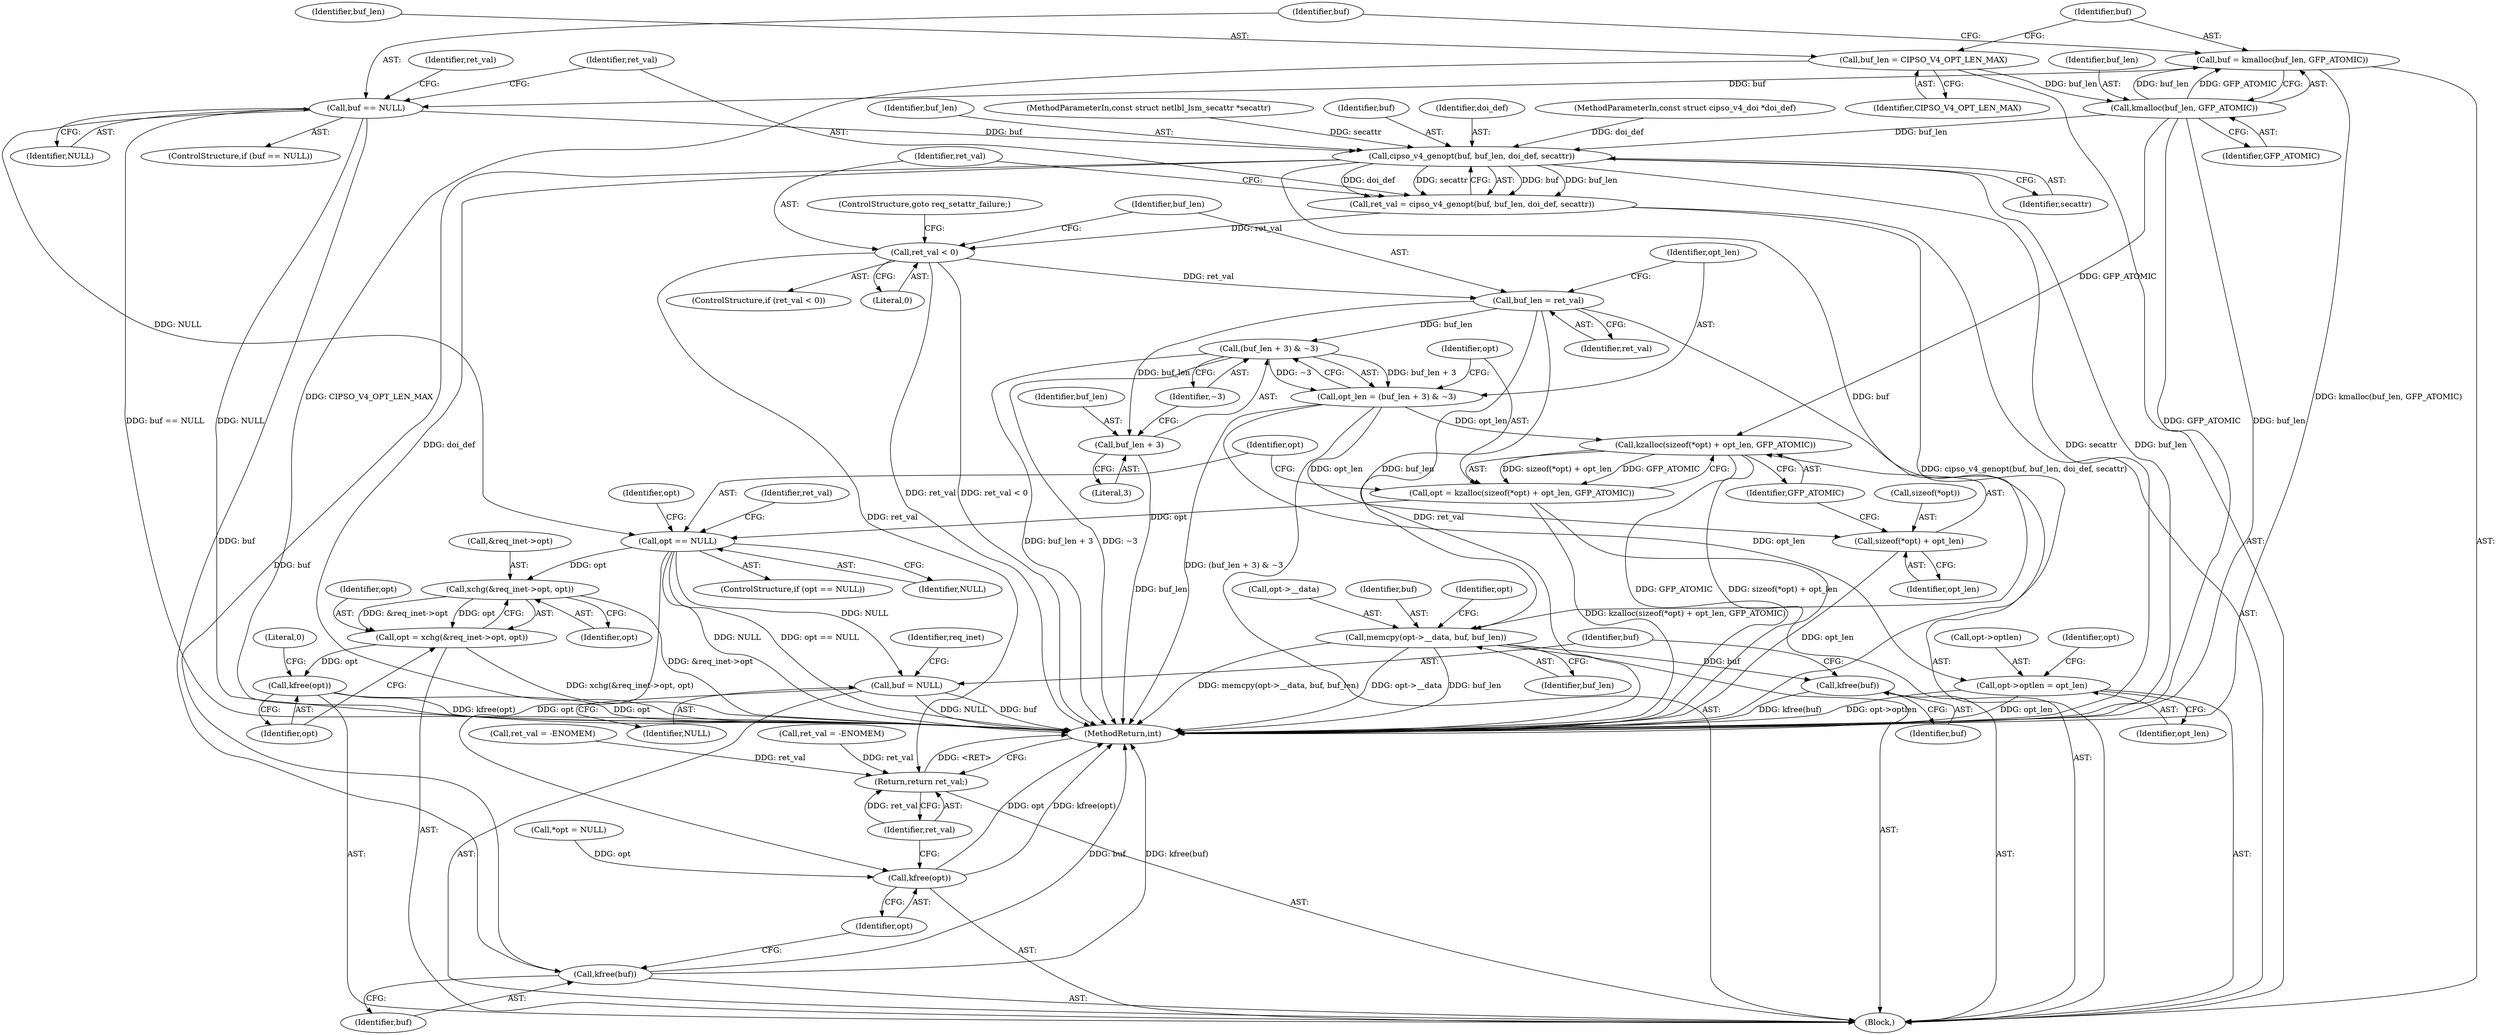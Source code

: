 digraph "0_linux_f6d8bd051c391c1c0458a30b2a7abcd939329259_7@API" {
"1000126" [label="(Call,buf = kmalloc(buf_len, GFP_ATOMIC))"];
"1000128" [label="(Call,kmalloc(buf_len, GFP_ATOMIC))"];
"1000123" [label="(Call,buf_len = CIPSO_V4_OPT_LEN_MAX)"];
"1000132" [label="(Call,buf == NULL)"];
"1000143" [label="(Call,cipso_v4_genopt(buf, buf_len, doi_def, secattr))"];
"1000141" [label="(Call,ret_val = cipso_v4_genopt(buf, buf_len, doi_def, secattr))"];
"1000149" [label="(Call,ret_val < 0)"];
"1000153" [label="(Call,buf_len = ret_val)"];
"1000158" [label="(Call,(buf_len + 3) & ~3)"];
"1000156" [label="(Call,opt_len = (buf_len + 3) & ~3)"];
"1000165" [label="(Call,kzalloc(sizeof(*opt) + opt_len, GFP_ATOMIC))"];
"1000163" [label="(Call,opt = kzalloc(sizeof(*opt) + opt_len, GFP_ATOMIC))"];
"1000173" [label="(Call,opt == NULL)"];
"1000201" [label="(Call,buf = NULL)"];
"1000210" [label="(Call,xchg(&req_inet->opt, opt))"];
"1000208" [label="(Call,opt = xchg(&req_inet->opt, opt))"];
"1000216" [label="(Call,kfree(opt))"];
"1000223" [label="(Call,kfree(opt))"];
"1000166" [label="(Call,sizeof(*opt) + opt_len)"];
"1000188" [label="(Call,opt->optlen = opt_len)"];
"1000159" [label="(Call,buf_len + 3)"];
"1000182" [label="(Call,memcpy(opt->__data, buf, buf_len))"];
"1000199" [label="(Call,kfree(buf))"];
"1000225" [label="(Return,return ret_val;)"];
"1000221" [label="(Call,kfree(buf))"];
"1000128" [label="(Call,kmalloc(buf_len, GFP_ATOMIC))"];
"1000146" [label="(Identifier,doi_def)"];
"1000175" [label="(Identifier,NULL)"];
"1000178" [label="(Identifier,ret_val)"];
"1000161" [label="(Literal,3)"];
"1000226" [label="(Identifier,ret_val)"];
"1000227" [label="(MethodReturn,int)"];
"1000154" [label="(Identifier,buf_len)"];
"1000217" [label="(Identifier,opt)"];
"1000224" [label="(Identifier,opt)"];
"1000126" [label="(Call,buf = kmalloc(buf_len, GFP_ATOMIC))"];
"1000177" [label="(Call,ret_val = -ENOMEM)"];
"1000127" [label="(Identifier,buf)"];
"1000136" [label="(Call,ret_val = -ENOMEM)"];
"1000186" [label="(Identifier,buf)"];
"1000171" [label="(Identifier,GFP_ATOMIC)"];
"1000203" [label="(Identifier,NULL)"];
"1000155" [label="(Identifier,ret_val)"];
"1000104" [label="(MethodParameterIn,const struct cipso_v4_doi *doi_def)"];
"1000156" [label="(Call,opt_len = (buf_len + 3) & ~3)"];
"1000145" [label="(Identifier,buf_len)"];
"1000137" [label="(Identifier,ret_val)"];
"1000201" [label="(Call,buf = NULL)"];
"1000187" [label="(Identifier,buf_len)"];
"1000202" [label="(Identifier,buf)"];
"1000173" [label="(Call,opt == NULL)"];
"1000149" [label="(Call,ret_val < 0)"];
"1000119" [label="(Call,*opt = NULL)"];
"1000172" [label="(ControlStructure,if (opt == NULL))"];
"1000123" [label="(Call,buf_len = CIPSO_V4_OPT_LEN_MAX)"];
"1000209" [label="(Identifier,opt)"];
"1000141" [label="(Call,ret_val = cipso_v4_genopt(buf, buf_len, doi_def, secattr))"];
"1000182" [label="(Call,memcpy(opt->__data, buf, buf_len))"];
"1000163" [label="(Call,opt = kzalloc(sizeof(*opt) + opt_len, GFP_ATOMIC))"];
"1000200" [label="(Identifier,buf)"];
"1000225" [label="(Return,return ret_val;)"];
"1000157" [label="(Identifier,opt_len)"];
"1000131" [label="(ControlStructure,if (buf == NULL))"];
"1000162" [label="(Identifier,~3)"];
"1000210" [label="(Call,xchg(&req_inet->opt, opt))"];
"1000190" [label="(Identifier,opt)"];
"1000148" [label="(ControlStructure,if (ret_val < 0))"];
"1000166" [label="(Call,sizeof(*opt) + opt_len)"];
"1000160" [label="(Identifier,buf_len)"];
"1000129" [label="(Identifier,buf_len)"];
"1000152" [label="(ControlStructure,goto req_setattr_failure;)"];
"1000174" [label="(Identifier,opt)"];
"1000153" [label="(Call,buf_len = ret_val)"];
"1000167" [label="(Call,sizeof(*opt))"];
"1000223" [label="(Call,kfree(opt))"];
"1000211" [label="(Call,&req_inet->opt)"];
"1000130" [label="(Identifier,GFP_ATOMIC)"];
"1000105" [label="(MethodParameterIn,const struct netlbl_lsm_secattr *secattr)"];
"1000164" [label="(Identifier,opt)"];
"1000170" [label="(Identifier,opt_len)"];
"1000147" [label="(Identifier,secattr)"];
"1000189" [label="(Call,opt->optlen)"];
"1000221" [label="(Call,kfree(buf))"];
"1000151" [label="(Literal,0)"];
"1000195" [label="(Identifier,opt)"];
"1000142" [label="(Identifier,ret_val)"];
"1000205" [label="(Identifier,req_inet)"];
"1000158" [label="(Call,(buf_len + 3) & ~3)"];
"1000143" [label="(Call,cipso_v4_genopt(buf, buf_len, doi_def, secattr))"];
"1000215" [label="(Identifier,opt)"];
"1000219" [label="(Literal,0)"];
"1000132" [label="(Call,buf == NULL)"];
"1000188" [label="(Call,opt->optlen = opt_len)"];
"1000199" [label="(Call,kfree(buf))"];
"1000106" [label="(Block,)"];
"1000192" [label="(Identifier,opt_len)"];
"1000125" [label="(Identifier,CIPSO_V4_OPT_LEN_MAX)"];
"1000165" [label="(Call,kzalloc(sizeof(*opt) + opt_len, GFP_ATOMIC))"];
"1000124" [label="(Identifier,buf_len)"];
"1000159" [label="(Call,buf_len + 3)"];
"1000133" [label="(Identifier,buf)"];
"1000208" [label="(Call,opt = xchg(&req_inet->opt, opt))"];
"1000216" [label="(Call,kfree(opt))"];
"1000150" [label="(Identifier,ret_val)"];
"1000134" [label="(Identifier,NULL)"];
"1000183" [label="(Call,opt->__data)"];
"1000222" [label="(Identifier,buf)"];
"1000184" [label="(Identifier,opt)"];
"1000144" [label="(Identifier,buf)"];
"1000126" -> "1000106"  [label="AST: "];
"1000126" -> "1000128"  [label="CFG: "];
"1000127" -> "1000126"  [label="AST: "];
"1000128" -> "1000126"  [label="AST: "];
"1000133" -> "1000126"  [label="CFG: "];
"1000126" -> "1000227"  [label="DDG: kmalloc(buf_len, GFP_ATOMIC)"];
"1000128" -> "1000126"  [label="DDG: buf_len"];
"1000128" -> "1000126"  [label="DDG: GFP_ATOMIC"];
"1000126" -> "1000132"  [label="DDG: buf"];
"1000128" -> "1000130"  [label="CFG: "];
"1000129" -> "1000128"  [label="AST: "];
"1000130" -> "1000128"  [label="AST: "];
"1000128" -> "1000227"  [label="DDG: GFP_ATOMIC"];
"1000128" -> "1000227"  [label="DDG: buf_len"];
"1000123" -> "1000128"  [label="DDG: buf_len"];
"1000128" -> "1000143"  [label="DDG: buf_len"];
"1000128" -> "1000165"  [label="DDG: GFP_ATOMIC"];
"1000123" -> "1000106"  [label="AST: "];
"1000123" -> "1000125"  [label="CFG: "];
"1000124" -> "1000123"  [label="AST: "];
"1000125" -> "1000123"  [label="AST: "];
"1000127" -> "1000123"  [label="CFG: "];
"1000123" -> "1000227"  [label="DDG: CIPSO_V4_OPT_LEN_MAX"];
"1000132" -> "1000131"  [label="AST: "];
"1000132" -> "1000134"  [label="CFG: "];
"1000133" -> "1000132"  [label="AST: "];
"1000134" -> "1000132"  [label="AST: "];
"1000137" -> "1000132"  [label="CFG: "];
"1000142" -> "1000132"  [label="CFG: "];
"1000132" -> "1000227"  [label="DDG: buf == NULL"];
"1000132" -> "1000227"  [label="DDG: NULL"];
"1000132" -> "1000143"  [label="DDG: buf"];
"1000132" -> "1000173"  [label="DDG: NULL"];
"1000132" -> "1000221"  [label="DDG: buf"];
"1000143" -> "1000141"  [label="AST: "];
"1000143" -> "1000147"  [label="CFG: "];
"1000144" -> "1000143"  [label="AST: "];
"1000145" -> "1000143"  [label="AST: "];
"1000146" -> "1000143"  [label="AST: "];
"1000147" -> "1000143"  [label="AST: "];
"1000141" -> "1000143"  [label="CFG: "];
"1000143" -> "1000227"  [label="DDG: buf_len"];
"1000143" -> "1000227"  [label="DDG: doi_def"];
"1000143" -> "1000227"  [label="DDG: secattr"];
"1000143" -> "1000141"  [label="DDG: buf"];
"1000143" -> "1000141"  [label="DDG: buf_len"];
"1000143" -> "1000141"  [label="DDG: doi_def"];
"1000143" -> "1000141"  [label="DDG: secattr"];
"1000104" -> "1000143"  [label="DDG: doi_def"];
"1000105" -> "1000143"  [label="DDG: secattr"];
"1000143" -> "1000182"  [label="DDG: buf"];
"1000143" -> "1000221"  [label="DDG: buf"];
"1000141" -> "1000106"  [label="AST: "];
"1000142" -> "1000141"  [label="AST: "];
"1000150" -> "1000141"  [label="CFG: "];
"1000141" -> "1000227"  [label="DDG: cipso_v4_genopt(buf, buf_len, doi_def, secattr)"];
"1000141" -> "1000149"  [label="DDG: ret_val"];
"1000149" -> "1000148"  [label="AST: "];
"1000149" -> "1000151"  [label="CFG: "];
"1000150" -> "1000149"  [label="AST: "];
"1000151" -> "1000149"  [label="AST: "];
"1000152" -> "1000149"  [label="CFG: "];
"1000154" -> "1000149"  [label="CFG: "];
"1000149" -> "1000227"  [label="DDG: ret_val < 0"];
"1000149" -> "1000227"  [label="DDG: ret_val"];
"1000149" -> "1000153"  [label="DDG: ret_val"];
"1000149" -> "1000225"  [label="DDG: ret_val"];
"1000153" -> "1000106"  [label="AST: "];
"1000153" -> "1000155"  [label="CFG: "];
"1000154" -> "1000153"  [label="AST: "];
"1000155" -> "1000153"  [label="AST: "];
"1000157" -> "1000153"  [label="CFG: "];
"1000153" -> "1000227"  [label="DDG: ret_val"];
"1000153" -> "1000158"  [label="DDG: buf_len"];
"1000153" -> "1000159"  [label="DDG: buf_len"];
"1000153" -> "1000182"  [label="DDG: buf_len"];
"1000158" -> "1000156"  [label="AST: "];
"1000158" -> "1000162"  [label="CFG: "];
"1000159" -> "1000158"  [label="AST: "];
"1000162" -> "1000158"  [label="AST: "];
"1000156" -> "1000158"  [label="CFG: "];
"1000158" -> "1000227"  [label="DDG: buf_len + 3"];
"1000158" -> "1000227"  [label="DDG: ~3"];
"1000158" -> "1000156"  [label="DDG: buf_len + 3"];
"1000158" -> "1000156"  [label="DDG: ~3"];
"1000156" -> "1000106"  [label="AST: "];
"1000157" -> "1000156"  [label="AST: "];
"1000164" -> "1000156"  [label="CFG: "];
"1000156" -> "1000227"  [label="DDG: (buf_len + 3) & ~3"];
"1000156" -> "1000165"  [label="DDG: opt_len"];
"1000156" -> "1000166"  [label="DDG: opt_len"];
"1000156" -> "1000188"  [label="DDG: opt_len"];
"1000165" -> "1000163"  [label="AST: "];
"1000165" -> "1000171"  [label="CFG: "];
"1000166" -> "1000165"  [label="AST: "];
"1000171" -> "1000165"  [label="AST: "];
"1000163" -> "1000165"  [label="CFG: "];
"1000165" -> "1000227"  [label="DDG: sizeof(*opt) + opt_len"];
"1000165" -> "1000227"  [label="DDG: GFP_ATOMIC"];
"1000165" -> "1000163"  [label="DDG: sizeof(*opt) + opt_len"];
"1000165" -> "1000163"  [label="DDG: GFP_ATOMIC"];
"1000163" -> "1000106"  [label="AST: "];
"1000164" -> "1000163"  [label="AST: "];
"1000174" -> "1000163"  [label="CFG: "];
"1000163" -> "1000227"  [label="DDG: kzalloc(sizeof(*opt) + opt_len, GFP_ATOMIC)"];
"1000163" -> "1000173"  [label="DDG: opt"];
"1000173" -> "1000172"  [label="AST: "];
"1000173" -> "1000175"  [label="CFG: "];
"1000174" -> "1000173"  [label="AST: "];
"1000175" -> "1000173"  [label="AST: "];
"1000178" -> "1000173"  [label="CFG: "];
"1000184" -> "1000173"  [label="CFG: "];
"1000173" -> "1000227"  [label="DDG: opt == NULL"];
"1000173" -> "1000227"  [label="DDG: NULL"];
"1000173" -> "1000201"  [label="DDG: NULL"];
"1000173" -> "1000210"  [label="DDG: opt"];
"1000173" -> "1000223"  [label="DDG: opt"];
"1000201" -> "1000106"  [label="AST: "];
"1000201" -> "1000203"  [label="CFG: "];
"1000202" -> "1000201"  [label="AST: "];
"1000203" -> "1000201"  [label="AST: "];
"1000205" -> "1000201"  [label="CFG: "];
"1000201" -> "1000227"  [label="DDG: NULL"];
"1000201" -> "1000227"  [label="DDG: buf"];
"1000210" -> "1000208"  [label="AST: "];
"1000210" -> "1000215"  [label="CFG: "];
"1000211" -> "1000210"  [label="AST: "];
"1000215" -> "1000210"  [label="AST: "];
"1000208" -> "1000210"  [label="CFG: "];
"1000210" -> "1000227"  [label="DDG: &req_inet->opt"];
"1000210" -> "1000208"  [label="DDG: &req_inet->opt"];
"1000210" -> "1000208"  [label="DDG: opt"];
"1000208" -> "1000106"  [label="AST: "];
"1000209" -> "1000208"  [label="AST: "];
"1000217" -> "1000208"  [label="CFG: "];
"1000208" -> "1000227"  [label="DDG: xchg(&req_inet->opt, opt)"];
"1000208" -> "1000216"  [label="DDG: opt"];
"1000216" -> "1000106"  [label="AST: "];
"1000216" -> "1000217"  [label="CFG: "];
"1000217" -> "1000216"  [label="AST: "];
"1000219" -> "1000216"  [label="CFG: "];
"1000216" -> "1000227"  [label="DDG: kfree(opt)"];
"1000216" -> "1000227"  [label="DDG: opt"];
"1000223" -> "1000106"  [label="AST: "];
"1000223" -> "1000224"  [label="CFG: "];
"1000224" -> "1000223"  [label="AST: "];
"1000226" -> "1000223"  [label="CFG: "];
"1000223" -> "1000227"  [label="DDG: kfree(opt)"];
"1000223" -> "1000227"  [label="DDG: opt"];
"1000119" -> "1000223"  [label="DDG: opt"];
"1000166" -> "1000170"  [label="CFG: "];
"1000167" -> "1000166"  [label="AST: "];
"1000170" -> "1000166"  [label="AST: "];
"1000171" -> "1000166"  [label="CFG: "];
"1000166" -> "1000227"  [label="DDG: opt_len"];
"1000188" -> "1000106"  [label="AST: "];
"1000188" -> "1000192"  [label="CFG: "];
"1000189" -> "1000188"  [label="AST: "];
"1000192" -> "1000188"  [label="AST: "];
"1000195" -> "1000188"  [label="CFG: "];
"1000188" -> "1000227"  [label="DDG: opt->optlen"];
"1000188" -> "1000227"  [label="DDG: opt_len"];
"1000159" -> "1000161"  [label="CFG: "];
"1000160" -> "1000159"  [label="AST: "];
"1000161" -> "1000159"  [label="AST: "];
"1000162" -> "1000159"  [label="CFG: "];
"1000159" -> "1000227"  [label="DDG: buf_len"];
"1000182" -> "1000106"  [label="AST: "];
"1000182" -> "1000187"  [label="CFG: "];
"1000183" -> "1000182"  [label="AST: "];
"1000186" -> "1000182"  [label="AST: "];
"1000187" -> "1000182"  [label="AST: "];
"1000190" -> "1000182"  [label="CFG: "];
"1000182" -> "1000227"  [label="DDG: buf_len"];
"1000182" -> "1000227"  [label="DDG: memcpy(opt->__data, buf, buf_len)"];
"1000182" -> "1000227"  [label="DDG: opt->__data"];
"1000182" -> "1000199"  [label="DDG: buf"];
"1000199" -> "1000106"  [label="AST: "];
"1000199" -> "1000200"  [label="CFG: "];
"1000200" -> "1000199"  [label="AST: "];
"1000202" -> "1000199"  [label="CFG: "];
"1000199" -> "1000227"  [label="DDG: kfree(buf)"];
"1000225" -> "1000106"  [label="AST: "];
"1000225" -> "1000226"  [label="CFG: "];
"1000226" -> "1000225"  [label="AST: "];
"1000227" -> "1000225"  [label="CFG: "];
"1000225" -> "1000227"  [label="DDG: <RET>"];
"1000226" -> "1000225"  [label="DDG: ret_val"];
"1000177" -> "1000225"  [label="DDG: ret_val"];
"1000136" -> "1000225"  [label="DDG: ret_val"];
"1000221" -> "1000106"  [label="AST: "];
"1000221" -> "1000222"  [label="CFG: "];
"1000222" -> "1000221"  [label="AST: "];
"1000224" -> "1000221"  [label="CFG: "];
"1000221" -> "1000227"  [label="DDG: kfree(buf)"];
"1000221" -> "1000227"  [label="DDG: buf"];
}
